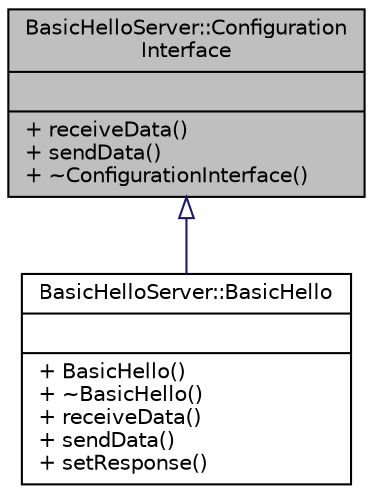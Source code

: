 digraph "BasicHelloServer::ConfigurationInterface"
{
 // INTERACTIVE_SVG=YES
 // LATEX_PDF_SIZE
  edge [fontname="Helvetica",fontsize="10",labelfontname="Helvetica",labelfontsize="10"];
  node [fontname="Helvetica",fontsize="10",shape=record];
  Node0 [label="{BasicHelloServer::Configuration\lInterface\n||+ receiveData()\l+ sendData()\l+ ~ConfigurationInterface()\l}",height=0.2,width=0.4,color="black", fillcolor="grey75", style="filled", fontcolor="black",tooltip="ConfigurationInterface."];
  Node0 -> Node1 [dir="back",color="midnightblue",fontsize="10",style="solid",arrowtail="onormal",fontname="Helvetica"];
  Node1 [label="{BasicHelloServer::BasicHello\n||+ BasicHello()\l+ ~BasicHello()\l+ receiveData()\l+ sendData()\l+ setResponse()\l}",height=0.2,width=0.4,color="black", fillcolor="white", style="filled",URL="$dc/da8/classBasicHelloServer_1_1BasicHello.html",tooltip="A basic hello class."];
}
